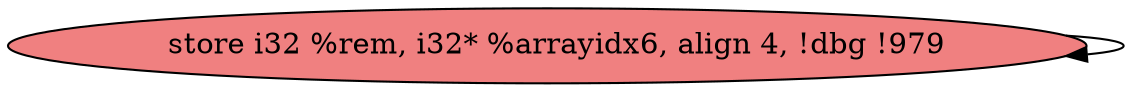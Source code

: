 
digraph G {


node20 [fillcolor=lightcoral,label="  store i32 %rem, i32* %arrayidx6, align 4, !dbg !979",shape=ellipse,style=filled ]

node20->node20 [ ]


}
